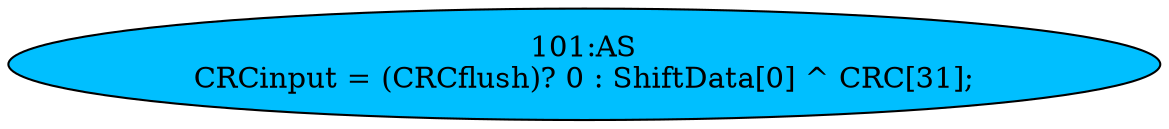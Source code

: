 strict digraph "" {
	node [label="\N"];
	"101:AS"	 [ast="<pyverilog.vparser.ast.Assign object at 0x7f9d4b7ee3d0>",
		def_var="['CRCinput']",
		fillcolor=deepskyblue,
		label="101:AS
CRCinput = (CRCflush)? 0 : ShiftData[0] ^ CRC[31];",
		statements="[]",
		style=filled,
		typ=Assign,
		use_var="['CRCflush', 'ShiftData', 'CRC']"];
}
